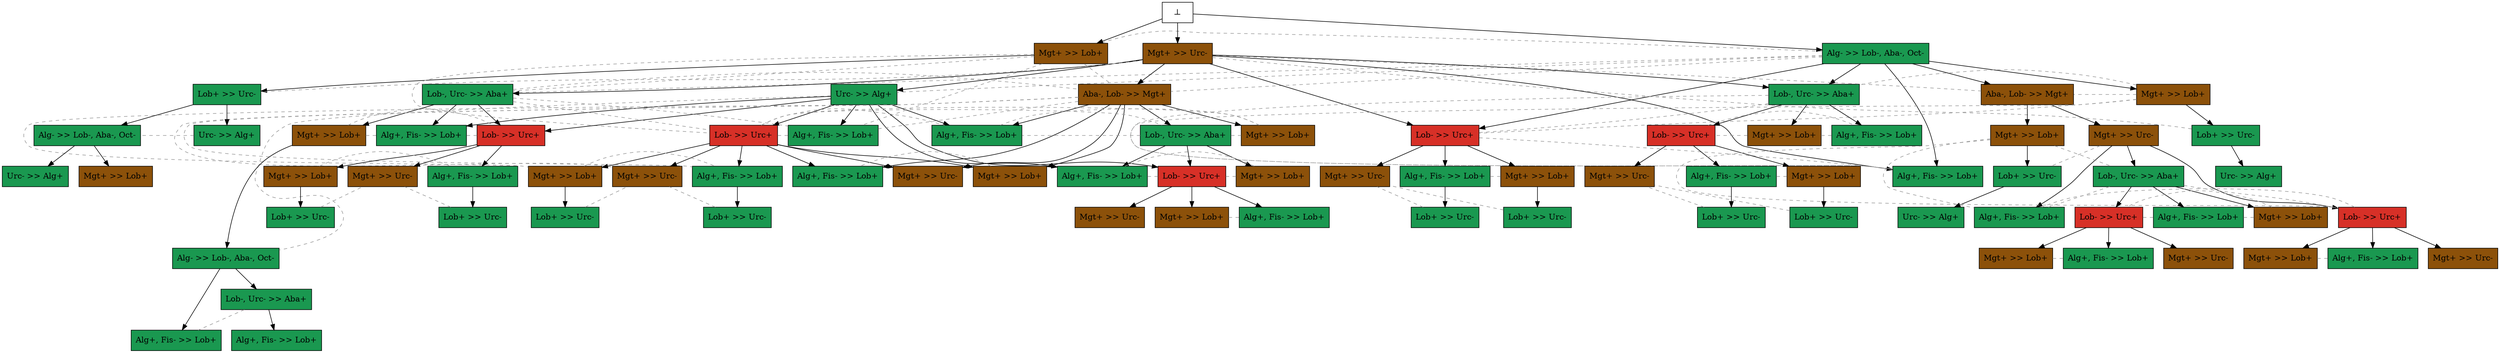 digraph test {

//conflicts
  e1 -> e4 [arrowhead=none color=gray60 style=dashed constraint=false];
  e1 -> e6 [arrowhead=none color=gray60 style=dashed constraint=false];
  e1 -> e7 [arrowhead=none color=gray60 style=dashed constraint=false];
  e1 -> e18 [arrowhead=none color=gray60 style=dashed constraint=false];
  e3 -> e5 [arrowhead=none color=gray60 style=dashed constraint=false];
  e3 -> e10 [arrowhead=none color=gray60 style=dashed constraint=false];
  e3 -> e17 [arrowhead=none color=gray60 style=dashed constraint=false];
  e4 -> e7 [arrowhead=none color=gray60 style=dashed constraint=false];
  e4 -> e13 [arrowhead=none color=gray60 style=dashed constraint=false];
  e4 -> e18 [arrowhead=none color=gray60 style=dashed constraint=false];
  e4 -> e19 [arrowhead=none color=gray60 style=dashed constraint=false];
  e6 -> e80 [arrowhead=none color=gray60 style=dashed constraint=false];
  e7 -> e13 [arrowhead=none color=gray60 style=dashed constraint=false];
  e7 -> e18 [arrowhead=none color=gray60 style=dashed constraint=false];
  e7 -> e19 [arrowhead=none color=gray60 style=dashed constraint=false];
  e8 -> e14 [arrowhead=none color=gray60 style=dashed constraint=false];
  e8 -> e17 [arrowhead=none color=gray60 style=dashed constraint=false];
  e8 -> e24 [arrowhead=none color=gray60 style=dashed constraint=false];
  e8 -> e36 [arrowhead=none color=gray60 style=dashed constraint=false];
  e9 -> e11 [arrowhead=none color=gray60 style=dashed constraint=false];
  e13 -> e19 [arrowhead=none color=gray60 style=dashed constraint=false];
  e13 -> e29 [arrowhead=none color=gray60 style=dashed constraint=false];
  e13 -> e33 [arrowhead=none color=gray60 style=dashed constraint=false];
  e13 -> e638 [arrowhead=none color=gray60 style=dashed constraint=false];
  e14 -> e24 [arrowhead=none color=gray60 style=dashed constraint=false];
  e14 -> e36 [arrowhead=none color=gray60 style=dashed constraint=false];
  e16 -> e22 [arrowhead=none color=gray60 style=dashed constraint=false];
  e16 -> e35 [arrowhead=none color=gray60 style=dashed constraint=false];
  e18 -> e19 [arrowhead=none color=gray60 style=dashed constraint=false];
  e18 -> e25 [arrowhead=none color=gray60 style=dashed constraint=false];
  e18 -> e37 [arrowhead=none color=gray60 style=dashed constraint=false];
  e18 -> e660 [arrowhead=none color=gray60 style=dashed constraint=false];
  e22 -> e35 [arrowhead=none color=gray60 style=dashed constraint=false];
  e24 -> e36 [arrowhead=none color=gray60 style=dashed constraint=false];
  e25 -> e37 [arrowhead=none color=gray60 style=dashed constraint=false];
  e27 -> e43 [arrowhead=none color=gray60 style=dashed constraint=false];
  e27 -> e59 [arrowhead=none color=gray60 style=dashed constraint=false];
  e29 -> e33 [arrowhead=none color=gray60 style=dashed constraint=false];
  e29 -> e638 [arrowhead=none color=gray60 style=dashed constraint=false];
  e31 -> e40 [arrowhead=none color=gray60 style=dashed constraint=false];
  e32 -> e49 [arrowhead=none color=gray60 style=dashed constraint=false];
  e32 -> e74 [arrowhead=none color=gray60 style=dashed constraint=false];
  e32 -> e552 [arrowhead=none color=gray60 style=dashed constraint=false];
  e33 -> e638 [arrowhead=none color=gray60 style=dashed constraint=false];
  e43 -> e59 [arrowhead=none color=gray60 style=dashed constraint=false];
  e45 -> e60 [arrowhead=none color=gray60 style=dashed constraint=false];
  e46 -> e61 [arrowhead=none color=gray60 style=dashed constraint=false];
  e49 -> e74 [arrowhead=none color=gray60 style=dashed constraint=false];
  e49 -> e552 [arrowhead=none color=gray60 style=dashed constraint=false];
  e54 -> e71 [arrowhead=none color=gray60 style=dashed constraint=false];
  e54 -> e557 [arrowhead=none color=gray60 style=dashed constraint=false];
  e69 -> e88 [arrowhead=none color=gray60 style=dashed constraint=false];
  e71 -> e557 [arrowhead=none color=gray60 style=dashed constraint=false];
  e74 -> e552 [arrowhead=none color=gray60 style=dashed constraint=false];
  e79 -> e99 [arrowhead=none color=gray60 style=dashed constraint=false];
  e79 -> e427 [arrowhead=none color=gray60 style=dashed constraint=false];
  e99 -> e427 [arrowhead=none color=gray60 style=dashed constraint=false];
  e105 -> e275 [arrowhead=none color=gray60 style=dashed constraint=false];
  e216 -> e282 [arrowhead=none color=gray60 style=dashed constraint=false];
  e291 -> e489 [arrowhead=none color=gray60 style=dashed constraint=false];
  e335 -> e414 [arrowhead=none color=gray60 style=dashed constraint=false];
  e342 -> e422 [arrowhead=none color=gray60 style=dashed constraint=false];
  e400 -> e489 [arrowhead=none color=gray60 style=dashed constraint=false];
  e443 -> e595 [arrowhead=none color=gray60 style=dashed constraint=false];
  e446 -> e598 [arrowhead=none color=gray60 style=dashed constraint=false];
  e482 -> e548 [arrowhead=none color=gray60 style=dashed constraint=false];
  e525 -> e595 [arrowhead=none color=gray60 style=dashed constraint=false];
  e530 -> e598 [arrowhead=none color=gray60 style=dashed constraint=false];
  e569 -> e660 [arrowhead=none color=gray60 style=dashed constraint=false];
  e624 -> e660 [arrowhead=none color=gray60 style=dashed constraint=false];

  e5 -> e9 [minlen=1];
  e4 -> e5 [minlen=1];
  e6 -> e19 [minlen=1];
  e3 -> e6 [minlen=1];
  e10 -> e21 [minlen=1];
  e8 -> e10 [minlen=1];
  e1 -> e8 [minlen=1];
  e14 -> e27 [minlen=1];
  e1 -> e14 [minlen=1];
  e3 -> e14 [minlen=1];
  e18 -> e33 [minlen=1];
  e3 -> e18 [minlen=1];
  e6 -> e35 [minlen=1];
  e7 -> e35 [minlen=1];
  e3 -> e7 [minlen=1];
  e1 -> e36 [minlen=3];
  e3 -> e36 [minlen=3];
  e29 -> e54 [minlen=1];
  e18 -> e29 [minlen=1];
  e14 -> e59 [minlen=1];
  e49 -> e79 [minlen=1];
  e31 -> e49 [minlen=1];
  e17 -> e31 [minlen=1];
  e1 -> e17 [minlen=1];
  e105 -> e178 [minlen=1];
  e80 -> e105 [minlen=1];
  e16 -> e80 [minlen=3];
  e7 -> e16 [minlen=1];
  e99 -> e216 [minlen=1];
  e49 -> e99 [minlen=1];
  e99 -> e217 [minlen=1];
  e80 -> e275 [minlen=2];
  e99 -> e282 [minlen=1];
  e88 -> e291 [minlen=1];
  e43 -> e88 [minlen=1];
  e14 -> e43 [minlen=1];
  e74 -> e335 [minlen=1];
  e31 -> e74 [minlen=2];
  e74 -> e336 [minlen=1];
  e71 -> e342 [minlen=1];
  e6 -> e71 [minlen=1];
  e29 -> e71 [minlen=1];
  e71 -> e343 [minlen=1];
  e69 -> e400 [minlen=1];
  e43 -> e69 [minlen=1];
  e74 -> e414 [minlen=1];
  e71 -> e422 [minlen=1];
  e49 -> e427 [minlen=1];
  e61 -> e443 [minlen=1];
  e24 -> e61 [minlen=1];
  e1 -> e24 [minlen=2];
  e3 -> e24 [minlen=2];
  e60 -> e446 [minlen=1];
  e22 -> e60 [minlen=1];
  e6 -> e22 [minlen=1];
  e7 -> e22 [minlen=1];
  e13 -> e482 [minlen=1];
  e6 -> e13 [minlen=1];
  e18 -> e482 [minlen=1];
  e13 -> e483 [minlen=1];
  e18 -> e483 [minlen=1];
  e43 -> e489 [minlen=1];
  e40 -> e524 [minlen=1];
  e32 -> e40 [minlen=1];
  e17 -> e32 [minlen=1];
  e46 -> e525 [minlen=1];
  e24 -> e46 [minlen=1];
  e45 -> e530 [minlen=1];
  e22 -> e45 [minlen=1];
  e13 -> e548 [minlen=1];
  e18 -> e548 [minlen=1];
  e31 -> e552 [minlen=2];
  e6 -> e557 [minlen=1];
  e29 -> e557 [minlen=1];
  e37 -> e569 [minlen=1];
  e13 -> e37 [minlen=1];
  e24 -> e595 [minlen=1];
  e22 -> e598 [minlen=1];
  e25 -> e624 [minlen=1];
  e13 -> e25 [minlen=1];
  e6 -> e638 [minlen=1];
  e18 -> e638 [minlen=1];
  e13 -> e660 [minlen=1];
  e11 -> e674 [minlen=1];
  e5 -> e11 [minlen=1];
  e11 -> e690 [minlen=1];
  e0 -> e1 [minlen=1];
  e0 -> e3 [minlen=1];
  e0 -> e4 [minlen=1];

  e1 [color="black" fillcolor="#1a9850:#1a9850" label="Alg- >> Lob-, Aba-, Oct-" shape=box style=filled];
  e3 [color="black" fillcolor="#8c510a:#8c510a" label="Mgt+ >> Urc-" shape=box style=filled];
  e4 [color="black" fillcolor="#8c510a:#8c510a" label="Mgt+ >> Lob+" shape=box style=filled];
  e5 [color="black" fillcolor="#1a9850:#1a9850" label="Lob+ >> Urc-" shape=box style=filled];
  e6 [color="black" fillcolor="#1a9850:#1a9850" label="Urc- >> Alg+" shape=box style=filled];
  e7 [color="black" fillcolor="#1a9850:#1a9850" label="Lob-, Urc- >> Aba+" shape=box style=filled];
  e8 [color="black" fillcolor="#8c510a:#8c510a" label="Mgt+ >> Lob+" shape=box style=filled];
  e9 [color="black" fillcolor="#1a9850:#1a9850" label="Urc- >> Alg+" shape=box style=filled];
  e10 [color="black" fillcolor="#1a9850:#1a9850" label="Lob+ >> Urc-" shape=box style=filled];
  e11 [color="black" fillcolor="#1a9850:#1a9850" label="Alg- >> Lob-, Aba-, Oct-" shape=box style=filled];
  e13 [color="black" fillcolor="#d73027:#d73027" label="Lob- >> Urc+" shape=box style=filled];
  e14 [color="black" fillcolor="#1a9850:#1a9850" label="Lob-, Urc- >> Aba+" shape=box style=filled];
  e16 [color="black" fillcolor="#8c510a:#8c510a" label="Mgt+ >> Lob+" shape=box style=filled];
  e17 [color="black" fillcolor="#8c510a:#8c510a" label="Aba-, Lob- >> Mgt+" shape=box style=filled];
  e18 [color="black" fillcolor="#8c510a:#8c510a" label="Aba-, Lob- >> Mgt+" shape=box style=filled];
  e19 [color="black" fillcolor="#1a9850:#1a9850" label="Alg+, Fis- >> Lob+" shape=box style=filled];
  e21 [color="black" fillcolor="#1a9850:#1a9850" label="Urc- >> Alg+" shape=box style=filled];
  e22 [color="black" fillcolor="#d73027:#d73027" label="Lob- >> Urc+" shape=box style=filled];
  e24 [color="black" fillcolor="#d73027:#d73027" label="Lob- >> Urc+" shape=box style=filled];
  e25 [color="black" fillcolor="#8c510a:#8c510a" label="Mgt+ >> Lob+" shape=box style=filled];
  e27 [color="black" fillcolor="#8c510a:#8c510a" label="Mgt+ >> Lob+" shape=box style=filled];
  e29 [color="black" fillcolor="#1a9850:#1a9850" label="Lob-, Urc- >> Aba+" shape=box style=filled];
  e31 [color="black" fillcolor="#8c510a:#8c510a" label="Mgt+ >> Urc-" shape=box style=filled];
  e32 [color="black" fillcolor="#8c510a:#8c510a" label="Mgt+ >> Lob+" shape=box style=filled];
  e33 [color="black" fillcolor="#8c510a:#8c510a" label="Mgt+ >> Lob+" shape=box style=filled];
  e35 [color="black" fillcolor="#1a9850:#1a9850" label="Alg+, Fis- >> Lob+" shape=box style=filled];
  e36 [color="black" fillcolor="#1a9850:#1a9850" label="Alg+, Fis- >> Lob+" shape=box style=filled];
  e37 [color="black" fillcolor="#1a9850:#1a9850" label="Alg+, Fis- >> Lob+" shape=box style=filled];
  e40 [color="black" fillcolor="#1a9850:#1a9850" label="Lob+ >> Urc-" shape=box style=filled];
  e43 [color="black" fillcolor="#d73027:#d73027" label="Lob- >> Urc+" shape=box style=filled];
  e45 [color="black" fillcolor="#8c510a:#8c510a" label="Mgt+ >> Lob+" shape=box style=filled];
  e46 [color="black" fillcolor="#8c510a:#8c510a" label="Mgt+ >> Lob+" shape=box style=filled];
  e49 [color="black" fillcolor="#1a9850:#1a9850" label="Lob-, Urc- >> Aba+" shape=box style=filled];
  e54 [color="black" fillcolor="#8c510a:#8c510a" label="Mgt+ >> Lob+" shape=box style=filled];
  e59 [color="black" fillcolor="#1a9850:#1a9850" label="Alg+, Fis- >> Lob+" shape=box style=filled];
  e60 [color="black" fillcolor="#1a9850:#1a9850" label="Alg+, Fis- >> Lob+" shape=box style=filled];
  e61 [color="black" fillcolor="#1a9850:#1a9850" label="Alg+, Fis- >> Lob+" shape=box style=filled];
  e69 [color="black" fillcolor="#8c510a:#8c510a" label="Mgt+ >> Lob+" shape=box style=filled];
  e71 [color="black" fillcolor="#d73027:#d73027" label="Lob- >> Urc+" shape=box style=filled];
  e74 [color="black" fillcolor="#d73027:#d73027" label="Lob- >> Urc+" shape=box style=filled];
  e79 [color="black" fillcolor="#8c510a:#8c510a" label="Mgt+ >> Lob+" shape=box style=filled];
  e80 [color="black" fillcolor="#1a9850:#1a9850" label="Alg- >> Lob-, Aba-, Oct-" shape=box style=filled];
  e88 [color="black" fillcolor="#1a9850:#1a9850" label="Alg+, Fis- >> Lob+" shape=box style=filled];
  e99 [color="black" fillcolor="#d73027:#d73027" label="Lob- >> Urc+" shape=box style=filled];
  e105 [color="black" fillcolor="#1a9850:#1a9850" label="Lob-, Urc- >> Aba+" shape=box style=filled];
  e178 [color="black" fillcolor="#1a9850:#1a9850" label="Alg+, Fis- >> Lob+" shape=box style=filled];
  e216 [color="black" fillcolor="#8c510a:#8c510a" label="Mgt+ >> Lob+" shape=box style=filled];
  e217 [color="black" fillcolor="#8c510a:#8c510a" label="Mgt+ >> Urc-" shape=box style=filled];
  e275 [color="black" fillcolor="#1a9850:#1a9850" label="Alg+, Fis- >> Lob+" shape=box style=filled];
  e282 [color="black" fillcolor="#1a9850:#1a9850" label="Alg+, Fis- >> Lob+" shape=box style=filled];
  e291 [color="black" fillcolor="#1a9850:#1a9850" label="Lob+ >> Urc-" shape=box style=filled];
  e335 [color="black" fillcolor="#8c510a:#8c510a" label="Mgt+ >> Lob+" shape=box style=filled];
  e336 [color="black" fillcolor="#8c510a:#8c510a" label="Mgt+ >> Urc-" shape=box style=filled];
  e342 [color="black" fillcolor="#8c510a:#8c510a" label="Mgt+ >> Lob+" shape=box style=filled];
  e343 [color="black" fillcolor="#8c510a:#8c510a" label="Mgt+ >> Urc-" shape=box style=filled];
  e400 [color="black" fillcolor="#1a9850:#1a9850" label="Lob+ >> Urc-" shape=box style=filled];
  e414 [color="black" fillcolor="#1a9850:#1a9850" label="Alg+, Fis- >> Lob+" shape=box style=filled];
  e422 [color="black" fillcolor="#1a9850:#1a9850" label="Alg+, Fis- >> Lob+" shape=box style=filled];
  e427 [color="black" fillcolor="#1a9850:#1a9850" label="Alg+, Fis- >> Lob+" shape=box style=filled];
  e443 [color="black" fillcolor="#1a9850:#1a9850" label="Lob+ >> Urc-" shape=box style=filled];
  e446 [color="black" fillcolor="#1a9850:#1a9850" label="Lob+ >> Urc-" shape=box style=filled];
  e482 [color="black" fillcolor="#8c510a:#8c510a" label="Mgt+ >> Lob+" shape=box style=filled];
  e483 [color="black" fillcolor="#8c510a:#8c510a" label="Mgt+ >> Urc-" shape=box style=filled];
  e489 [color="black" fillcolor="#8c510a:#8c510a" label="Mgt+ >> Urc-" shape=box style=filled];
  e524 [color="black" fillcolor="#1a9850:#1a9850" label="Urc- >> Alg+" shape=box style=filled];
  e525 [color="black" fillcolor="#1a9850:#1a9850" label="Lob+ >> Urc-" shape=box style=filled];
  e530 [color="black" fillcolor="#1a9850:#1a9850" label="Lob+ >> Urc-" shape=box style=filled];
  e548 [color="black" fillcolor="#1a9850:#1a9850" label="Alg+, Fis- >> Lob+" shape=box style=filled];
  e552 [color="black" fillcolor="#1a9850:#1a9850" label="Alg+, Fis- >> Lob+" shape=box style=filled];
  e557 [color="black" fillcolor="#1a9850:#1a9850" label="Alg+, Fis- >> Lob+" shape=box style=filled];
  e569 [color="black" fillcolor="#1a9850:#1a9850" label="Lob+ >> Urc-" shape=box style=filled];
  e595 [color="black" fillcolor="#8c510a:#8c510a" label="Mgt+ >> Urc-" shape=box style=filled];
  e598 [color="black" fillcolor="#8c510a:#8c510a" label="Mgt+ >> Urc-" shape=box style=filled];
  e624 [color="black" fillcolor="#1a9850:#1a9850" label="Lob+ >> Urc-" shape=box style=filled];
  e638 [color="black" fillcolor="#1a9850:#1a9850" label="Alg+, Fis- >> Lob+" shape=box style=filled];
  e660 [color="black" fillcolor="#8c510a:#8c510a" label="Mgt+ >> Urc-" shape=box style=filled];
  e674 [color="black" fillcolor="#8c510a:#8c510a" label="Mgt+ >> Lob+" shape=box style=filled];
  e690 [color="black" fillcolor="#1a9850:#1a9850" label="Urc- >> Alg+" shape=box style=filled];
  e0 [fillcolor="white" label="⊥" shape=box style=filled];
}

